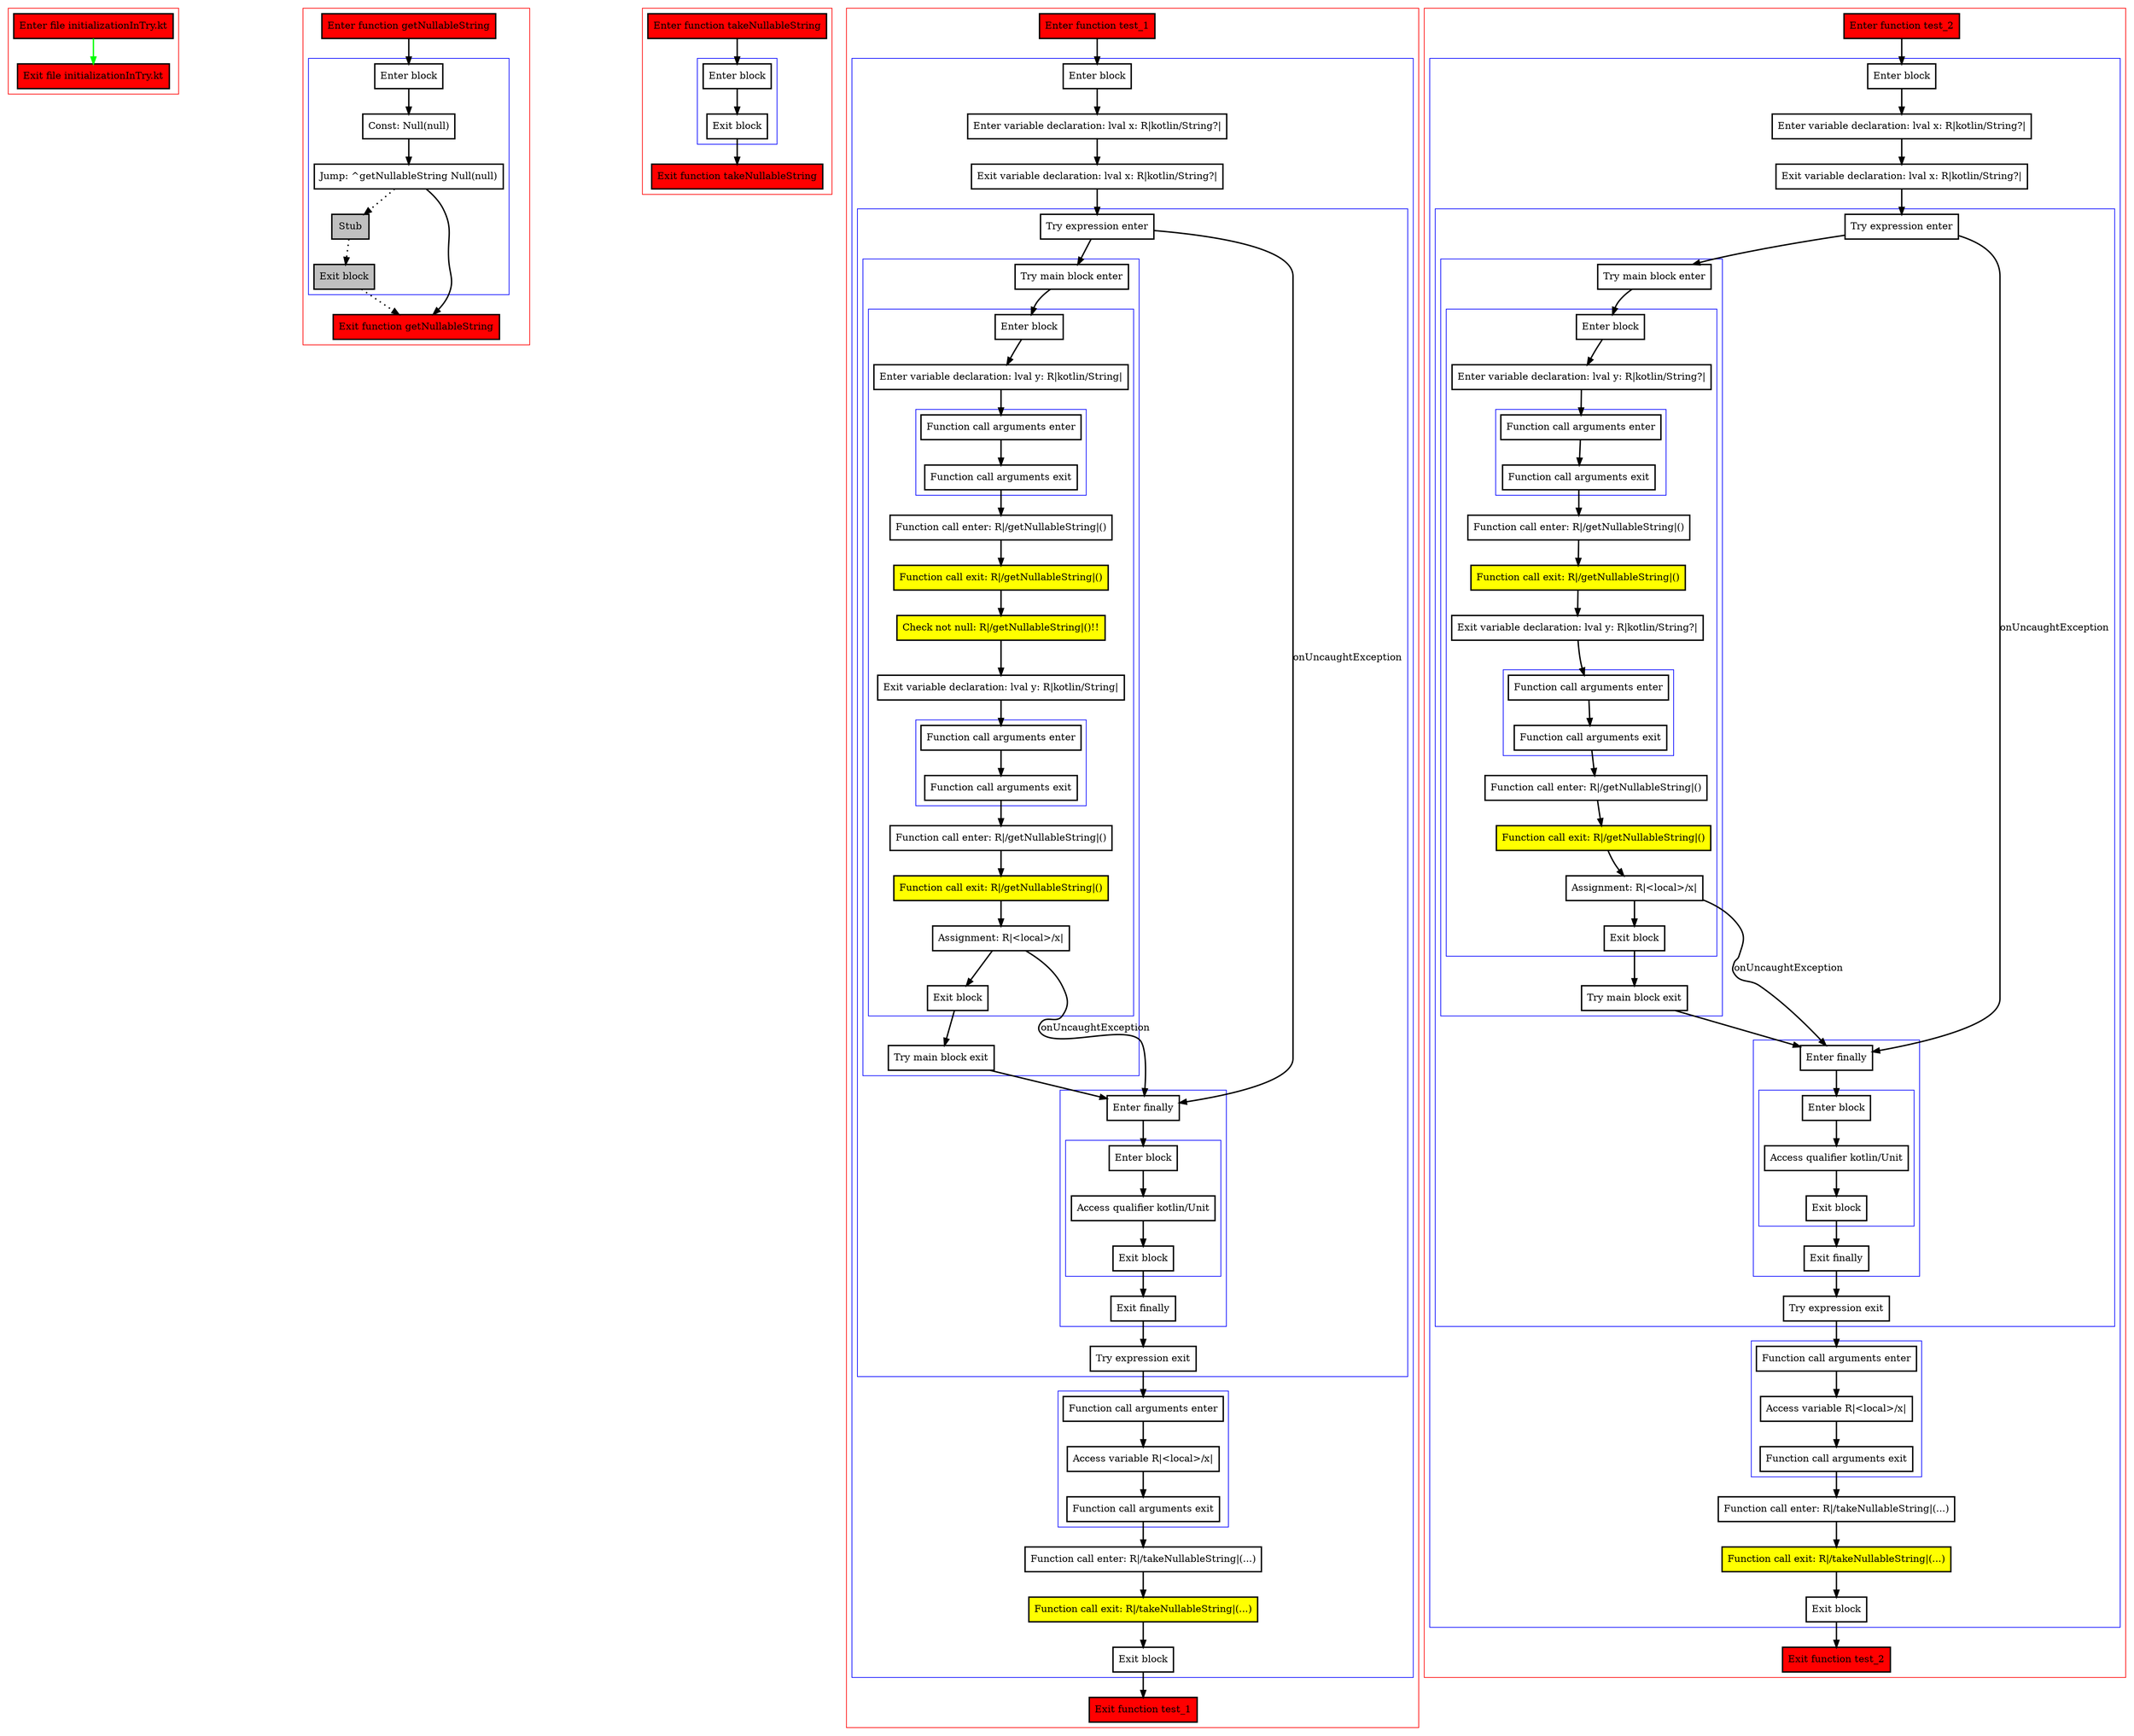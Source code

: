 digraph initializationInTry_kt {
    graph [nodesep=3]
    node [shape=box penwidth=2]
    edge [penwidth=2]

    subgraph cluster_0 {
        color=red
        0 [label="Enter file initializationInTry.kt" style="filled" fillcolor=red];
        1 [label="Exit file initializationInTry.kt" style="filled" fillcolor=red];
    }
    0 -> {1} [color=green];

    subgraph cluster_1 {
        color=red
        2 [label="Enter function getNullableString" style="filled" fillcolor=red];
        subgraph cluster_2 {
            color=blue
            3 [label="Enter block"];
            4 [label="Const: Null(null)"];
            5 [label="Jump: ^getNullableString Null(null)"];
            6 [label="Stub" style="filled" fillcolor=gray];
            7 [label="Exit block" style="filled" fillcolor=gray];
        }
        8 [label="Exit function getNullableString" style="filled" fillcolor=red];
    }
    2 -> {3};
    3 -> {4};
    4 -> {5};
    5 -> {8};
    5 -> {6} [style=dotted];
    6 -> {7} [style=dotted];
    7 -> {8} [style=dotted];

    subgraph cluster_3 {
        color=red
        9 [label="Enter function takeNullableString" style="filled" fillcolor=red];
        subgraph cluster_4 {
            color=blue
            10 [label="Enter block"];
            11 [label="Exit block"];
        }
        12 [label="Exit function takeNullableString" style="filled" fillcolor=red];
    }
    9 -> {10};
    10 -> {11};
    11 -> {12};

    subgraph cluster_5 {
        color=red
        13 [label="Enter function test_1" style="filled" fillcolor=red];
        subgraph cluster_6 {
            color=blue
            14 [label="Enter block"];
            15 [label="Enter variable declaration: lval x: R|kotlin/String?|"];
            16 [label="Exit variable declaration: lval x: R|kotlin/String?|"];
            subgraph cluster_7 {
                color=blue
                17 [label="Try expression enter"];
                subgraph cluster_8 {
                    color=blue
                    18 [label="Try main block enter"];
                    subgraph cluster_9 {
                        color=blue
                        19 [label="Enter block"];
                        20 [label="Enter variable declaration: lval y: R|kotlin/String|"];
                        subgraph cluster_10 {
                            color=blue
                            21 [label="Function call arguments enter"];
                            22 [label="Function call arguments exit"];
                        }
                        23 [label="Function call enter: R|/getNullableString|()"];
                        24 [label="Function call exit: R|/getNullableString|()" style="filled" fillcolor=yellow];
                        25 [label="Check not null: R|/getNullableString|()!!" style="filled" fillcolor=yellow];
                        26 [label="Exit variable declaration: lval y: R|kotlin/String|"];
                        subgraph cluster_11 {
                            color=blue
                            27 [label="Function call arguments enter"];
                            28 [label="Function call arguments exit"];
                        }
                        29 [label="Function call enter: R|/getNullableString|()"];
                        30 [label="Function call exit: R|/getNullableString|()" style="filled" fillcolor=yellow];
                        31 [label="Assignment: R|<local>/x|"];
                        32 [label="Exit block"];
                    }
                    33 [label="Try main block exit"];
                }
                subgraph cluster_12 {
                    color=blue
                    34 [label="Enter finally"];
                    subgraph cluster_13 {
                        color=blue
                        35 [label="Enter block"];
                        36 [label="Access qualifier kotlin/Unit"];
                        37 [label="Exit block"];
                    }
                    38 [label="Exit finally"];
                }
                39 [label="Try expression exit"];
            }
            subgraph cluster_14 {
                color=blue
                40 [label="Function call arguments enter"];
                41 [label="Access variable R|<local>/x|"];
                42 [label="Function call arguments exit"];
            }
            43 [label="Function call enter: R|/takeNullableString|(...)"];
            44 [label="Function call exit: R|/takeNullableString|(...)" style="filled" fillcolor=yellow];
            45 [label="Exit block"];
        }
        46 [label="Exit function test_1" style="filled" fillcolor=red];
    }
    13 -> {14};
    14 -> {15};
    15 -> {16};
    16 -> {17};
    17 -> {18};
    17 -> {34} [label="onUncaughtException"];
    18 -> {19};
    19 -> {20};
    20 -> {21};
    21 -> {22};
    22 -> {23};
    23 -> {24};
    24 -> {25};
    25 -> {26};
    26 -> {27};
    27 -> {28};
    28 -> {29};
    29 -> {30};
    30 -> {31};
    31 -> {32};
    31 -> {34} [label="onUncaughtException"];
    32 -> {33};
    33 -> {34};
    34 -> {35};
    35 -> {36};
    36 -> {37};
    37 -> {38};
    38 -> {39};
    39 -> {40};
    40 -> {41};
    41 -> {42};
    42 -> {43};
    43 -> {44};
    44 -> {45};
    45 -> {46};

    subgraph cluster_15 {
        color=red
        47 [label="Enter function test_2" style="filled" fillcolor=red];
        subgraph cluster_16 {
            color=blue
            48 [label="Enter block"];
            49 [label="Enter variable declaration: lval x: R|kotlin/String?|"];
            50 [label="Exit variable declaration: lval x: R|kotlin/String?|"];
            subgraph cluster_17 {
                color=blue
                51 [label="Try expression enter"];
                subgraph cluster_18 {
                    color=blue
                    52 [label="Try main block enter"];
                    subgraph cluster_19 {
                        color=blue
                        53 [label="Enter block"];
                        54 [label="Enter variable declaration: lval y: R|kotlin/String?|"];
                        subgraph cluster_20 {
                            color=blue
                            55 [label="Function call arguments enter"];
                            56 [label="Function call arguments exit"];
                        }
                        57 [label="Function call enter: R|/getNullableString|()"];
                        58 [label="Function call exit: R|/getNullableString|()" style="filled" fillcolor=yellow];
                        59 [label="Exit variable declaration: lval y: R|kotlin/String?|"];
                        subgraph cluster_21 {
                            color=blue
                            60 [label="Function call arguments enter"];
                            61 [label="Function call arguments exit"];
                        }
                        62 [label="Function call enter: R|/getNullableString|()"];
                        63 [label="Function call exit: R|/getNullableString|()" style="filled" fillcolor=yellow];
                        64 [label="Assignment: R|<local>/x|"];
                        65 [label="Exit block"];
                    }
                    66 [label="Try main block exit"];
                }
                subgraph cluster_22 {
                    color=blue
                    67 [label="Enter finally"];
                    subgraph cluster_23 {
                        color=blue
                        68 [label="Enter block"];
                        69 [label="Access qualifier kotlin/Unit"];
                        70 [label="Exit block"];
                    }
                    71 [label="Exit finally"];
                }
                72 [label="Try expression exit"];
            }
            subgraph cluster_24 {
                color=blue
                73 [label="Function call arguments enter"];
                74 [label="Access variable R|<local>/x|"];
                75 [label="Function call arguments exit"];
            }
            76 [label="Function call enter: R|/takeNullableString|(...)"];
            77 [label="Function call exit: R|/takeNullableString|(...)" style="filled" fillcolor=yellow];
            78 [label="Exit block"];
        }
        79 [label="Exit function test_2" style="filled" fillcolor=red];
    }
    47 -> {48};
    48 -> {49};
    49 -> {50};
    50 -> {51};
    51 -> {52};
    51 -> {67} [label="onUncaughtException"];
    52 -> {53};
    53 -> {54};
    54 -> {55};
    55 -> {56};
    56 -> {57};
    57 -> {58};
    58 -> {59};
    59 -> {60};
    60 -> {61};
    61 -> {62};
    62 -> {63};
    63 -> {64};
    64 -> {65};
    64 -> {67} [label="onUncaughtException"];
    65 -> {66};
    66 -> {67};
    67 -> {68};
    68 -> {69};
    69 -> {70};
    70 -> {71};
    71 -> {72};
    72 -> {73};
    73 -> {74};
    74 -> {75};
    75 -> {76};
    76 -> {77};
    77 -> {78};
    78 -> {79};

}
